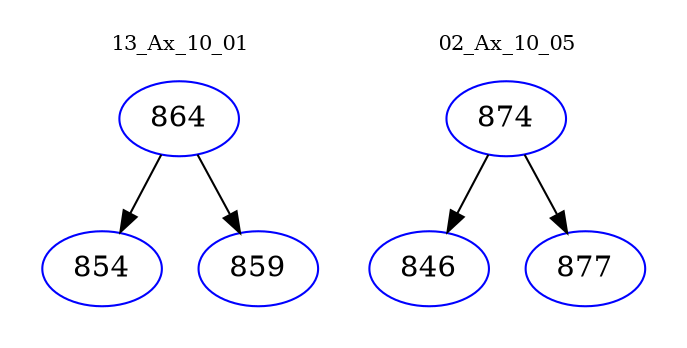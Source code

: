 digraph{
subgraph cluster_0 {
color = white
label = "13_Ax_10_01";
fontsize=10;
T0_864 [label="864", color="blue"]
T0_864 -> T0_854 [color="black"]
T0_854 [label="854", color="blue"]
T0_864 -> T0_859 [color="black"]
T0_859 [label="859", color="blue"]
}
subgraph cluster_1 {
color = white
label = "02_Ax_10_05";
fontsize=10;
T1_874 [label="874", color="blue"]
T1_874 -> T1_846 [color="black"]
T1_846 [label="846", color="blue"]
T1_874 -> T1_877 [color="black"]
T1_877 [label="877", color="blue"]
}
}

